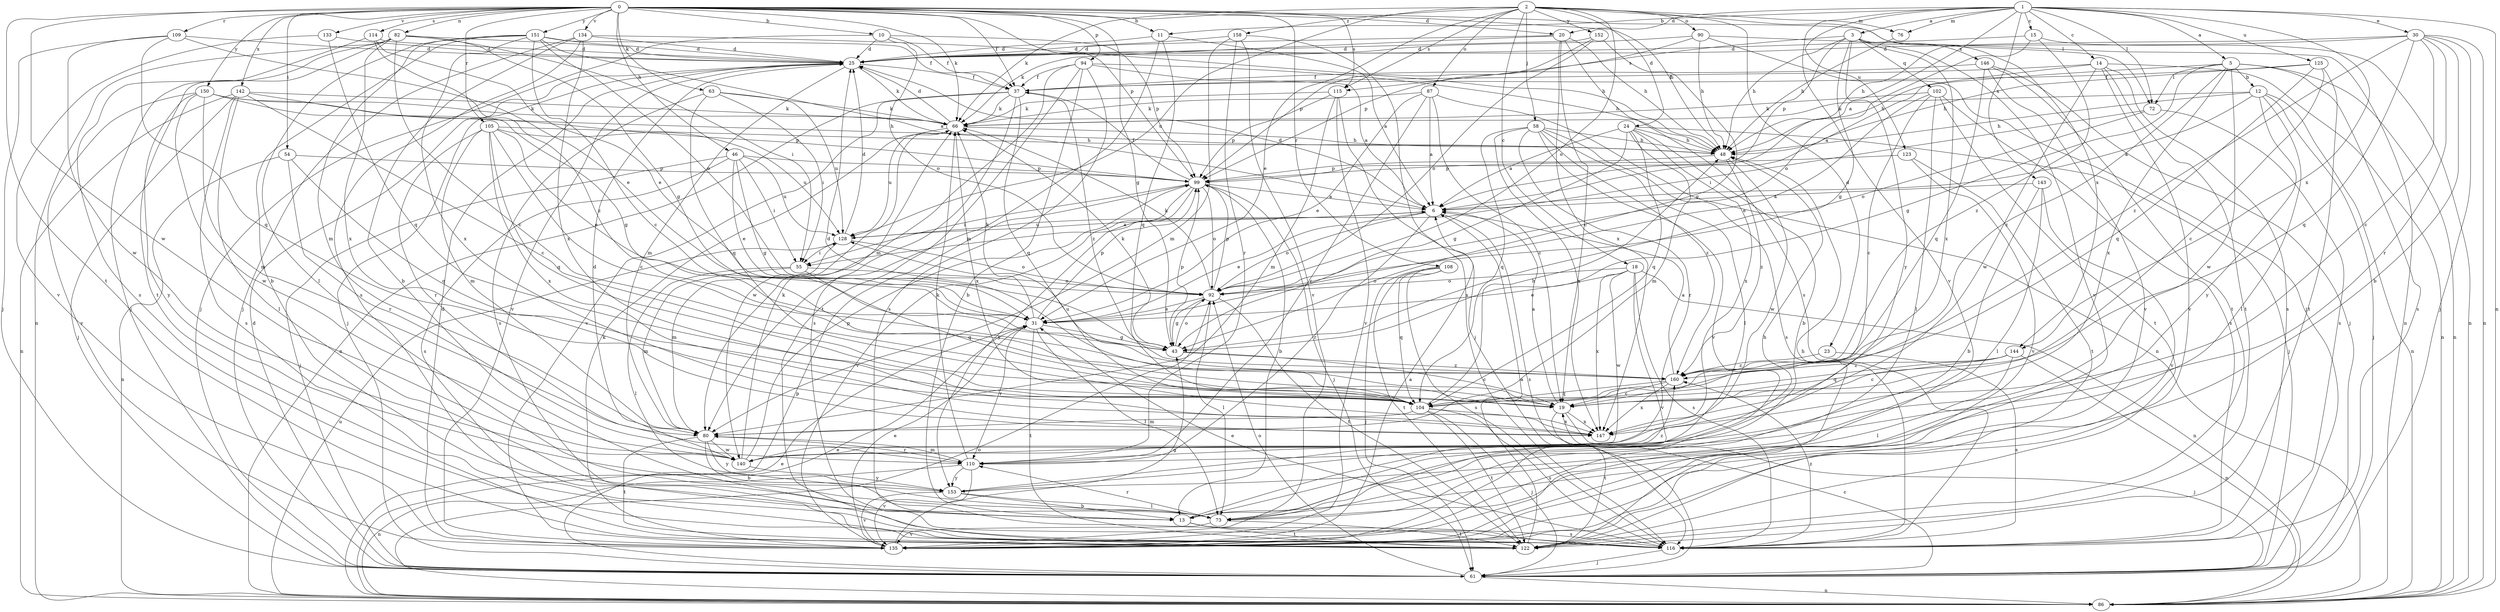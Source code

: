 strict digraph  {
0;
1;
2;
3;
5;
6;
10;
11;
12;
13;
14;
15;
18;
19;
20;
23;
24;
25;
30;
31;
37;
43;
46;
48;
54;
55;
58;
61;
63;
66;
72;
73;
76;
80;
82;
86;
87;
90;
92;
94;
99;
102;
104;
105;
108;
109;
110;
114;
115;
116;
122;
123;
125;
128;
133;
134;
135;
140;
142;
143;
144;
146;
147;
150;
151;
152;
153;
158;
160;
0 -> 10  [label=b];
0 -> 11  [label=b];
0 -> 20  [label=d];
0 -> 37  [label=f];
0 -> 43  [label=g];
0 -> 46  [label=h];
0 -> 48  [label=h];
0 -> 54  [label=i];
0 -> 63  [label=k];
0 -> 66  [label=k];
0 -> 72  [label=l];
0 -> 82  [label=n];
0 -> 94  [label=p];
0 -> 99  [label=p];
0 -> 105  [label=r];
0 -> 108  [label=r];
0 -> 109  [label=r];
0 -> 114  [label=s];
0 -> 115  [label=s];
0 -> 122  [label=t];
0 -> 133  [label=v];
0 -> 134  [label=v];
0 -> 140  [label=w];
0 -> 142  [label=x];
0 -> 150  [label=y];
0 -> 151  [label=y];
1 -> 3  [label=a];
1 -> 5  [label=a];
1 -> 6  [label=a];
1 -> 11  [label=b];
1 -> 14  [label=c];
1 -> 15  [label=c];
1 -> 20  [label=d];
1 -> 30  [label=e];
1 -> 72  [label=l];
1 -> 76  [label=m];
1 -> 86  [label=n];
1 -> 123  [label=u];
1 -> 125  [label=u];
1 -> 135  [label=v];
1 -> 143  [label=x];
1 -> 144  [label=x];
2 -> 18  [label=c];
2 -> 23  [label=d];
2 -> 24  [label=d];
2 -> 31  [label=e];
2 -> 58  [label=j];
2 -> 66  [label=k];
2 -> 76  [label=m];
2 -> 87  [label=o];
2 -> 90  [label=o];
2 -> 92  [label=o];
2 -> 115  [label=s];
2 -> 128  [label=u];
2 -> 144  [label=x];
2 -> 152  [label=y];
2 -> 158  [label=z];
3 -> 43  [label=g];
3 -> 48  [label=h];
3 -> 99  [label=p];
3 -> 102  [label=q];
3 -> 115  [label=s];
3 -> 135  [label=v];
3 -> 146  [label=x];
3 -> 147  [label=x];
3 -> 153  [label=y];
5 -> 12  [label=b];
5 -> 43  [label=g];
5 -> 48  [label=h];
5 -> 72  [label=l];
5 -> 86  [label=n];
5 -> 116  [label=s];
5 -> 140  [label=w];
5 -> 147  [label=x];
5 -> 160  [label=z];
6 -> 25  [label=d];
6 -> 31  [label=e];
6 -> 92  [label=o];
6 -> 110  [label=r];
6 -> 116  [label=s];
6 -> 128  [label=u];
10 -> 25  [label=d];
10 -> 37  [label=f];
10 -> 61  [label=j];
10 -> 92  [label=o];
10 -> 99  [label=p];
11 -> 6  [label=a];
11 -> 25  [label=d];
11 -> 80  [label=m];
11 -> 104  [label=q];
12 -> 6  [label=a];
12 -> 48  [label=h];
12 -> 61  [label=j];
12 -> 66  [label=k];
12 -> 73  [label=l];
12 -> 86  [label=n];
12 -> 153  [label=y];
13 -> 48  [label=h];
13 -> 116  [label=s];
13 -> 122  [label=t];
14 -> 6  [label=a];
14 -> 37  [label=f];
14 -> 86  [label=n];
14 -> 116  [label=s];
14 -> 122  [label=t];
14 -> 135  [label=v];
14 -> 140  [label=w];
15 -> 25  [label=d];
15 -> 86  [label=n];
15 -> 92  [label=o];
15 -> 160  [label=z];
18 -> 31  [label=e];
18 -> 86  [label=n];
18 -> 92  [label=o];
18 -> 116  [label=s];
18 -> 135  [label=v];
18 -> 140  [label=w];
18 -> 147  [label=x];
19 -> 6  [label=a];
19 -> 25  [label=d];
19 -> 61  [label=j];
19 -> 122  [label=t];
19 -> 147  [label=x];
20 -> 19  [label=c];
20 -> 25  [label=d];
20 -> 48  [label=h];
20 -> 66  [label=k];
20 -> 116  [label=s];
20 -> 147  [label=x];
23 -> 116  [label=s];
23 -> 160  [label=z];
24 -> 6  [label=a];
24 -> 13  [label=b];
24 -> 43  [label=g];
24 -> 48  [label=h];
24 -> 61  [label=j];
24 -> 80  [label=m];
24 -> 104  [label=q];
24 -> 147  [label=x];
25 -> 37  [label=f];
25 -> 61  [label=j];
25 -> 66  [label=k];
25 -> 80  [label=m];
25 -> 135  [label=v];
30 -> 13  [label=b];
30 -> 19  [label=c];
30 -> 25  [label=d];
30 -> 48  [label=h];
30 -> 61  [label=j];
30 -> 86  [label=n];
30 -> 104  [label=q];
30 -> 110  [label=r];
30 -> 160  [label=z];
31 -> 43  [label=g];
31 -> 66  [label=k];
31 -> 73  [label=l];
31 -> 99  [label=p];
31 -> 110  [label=r];
31 -> 122  [label=t];
37 -> 66  [label=k];
37 -> 86  [label=n];
37 -> 104  [label=q];
37 -> 116  [label=s];
37 -> 135  [label=v];
37 -> 160  [label=z];
43 -> 19  [label=c];
43 -> 66  [label=k];
43 -> 92  [label=o];
43 -> 99  [label=p];
43 -> 160  [label=z];
46 -> 31  [label=e];
46 -> 43  [label=g];
46 -> 55  [label=i];
46 -> 61  [label=j];
46 -> 99  [label=p];
46 -> 116  [label=s];
46 -> 128  [label=u];
48 -> 99  [label=p];
48 -> 140  [label=w];
48 -> 160  [label=z];
54 -> 86  [label=n];
54 -> 99  [label=p];
54 -> 104  [label=q];
54 -> 110  [label=r];
55 -> 73  [label=l];
55 -> 80  [label=m];
55 -> 92  [label=o];
55 -> 104  [label=q];
58 -> 48  [label=h];
58 -> 73  [label=l];
58 -> 104  [label=q];
58 -> 110  [label=r];
58 -> 116  [label=s];
58 -> 135  [label=v];
58 -> 147  [label=x];
58 -> 160  [label=z];
61 -> 19  [label=c];
61 -> 25  [label=d];
61 -> 31  [label=e];
61 -> 86  [label=n];
61 -> 92  [label=o];
63 -> 55  [label=i];
63 -> 66  [label=k];
63 -> 104  [label=q];
63 -> 116  [label=s];
63 -> 128  [label=u];
66 -> 25  [label=d];
66 -> 48  [label=h];
66 -> 128  [label=u];
66 -> 140  [label=w];
66 -> 147  [label=x];
72 -> 55  [label=i];
72 -> 92  [label=o];
72 -> 116  [label=s];
73 -> 110  [label=r];
73 -> 122  [label=t];
73 -> 135  [label=v];
76 -> 48  [label=h];
80 -> 13  [label=b];
80 -> 110  [label=r];
80 -> 122  [label=t];
80 -> 140  [label=w];
80 -> 153  [label=y];
82 -> 19  [label=c];
82 -> 25  [label=d];
82 -> 43  [label=g];
82 -> 55  [label=i];
82 -> 61  [label=j];
82 -> 86  [label=n];
82 -> 122  [label=t];
82 -> 147  [label=x];
86 -> 31  [label=e];
86 -> 92  [label=o];
86 -> 99  [label=p];
86 -> 128  [label=u];
87 -> 6  [label=a];
87 -> 19  [label=c];
87 -> 31  [label=e];
87 -> 66  [label=k];
87 -> 86  [label=n];
87 -> 110  [label=r];
90 -> 25  [label=d];
90 -> 48  [label=h];
90 -> 61  [label=j];
90 -> 86  [label=n];
90 -> 99  [label=p];
92 -> 31  [label=e];
92 -> 43  [label=g];
92 -> 66  [label=k];
92 -> 73  [label=l];
92 -> 99  [label=p];
92 -> 122  [label=t];
94 -> 6  [label=a];
94 -> 13  [label=b];
94 -> 37  [label=f];
94 -> 48  [label=h];
94 -> 80  [label=m];
94 -> 116  [label=s];
94 -> 122  [label=t];
99 -> 6  [label=a];
99 -> 13  [label=b];
99 -> 37  [label=f];
99 -> 55  [label=i];
99 -> 61  [label=j];
99 -> 92  [label=o];
99 -> 135  [label=v];
99 -> 153  [label=y];
102 -> 19  [label=c];
102 -> 31  [label=e];
102 -> 66  [label=k];
102 -> 73  [label=l];
102 -> 116  [label=s];
102 -> 122  [label=t];
104 -> 48  [label=h];
104 -> 61  [label=j];
104 -> 80  [label=m];
104 -> 116  [label=s];
104 -> 122  [label=t];
104 -> 147  [label=x];
105 -> 19  [label=c];
105 -> 31  [label=e];
105 -> 48  [label=h];
105 -> 80  [label=m];
105 -> 104  [label=q];
105 -> 110  [label=r];
105 -> 128  [label=u];
105 -> 147  [label=x];
108 -> 61  [label=j];
108 -> 92  [label=o];
108 -> 104  [label=q];
108 -> 116  [label=s];
108 -> 122  [label=t];
109 -> 25  [label=d];
109 -> 31  [label=e];
109 -> 61  [label=j];
109 -> 104  [label=q];
109 -> 140  [label=w];
110 -> 66  [label=k];
110 -> 80  [label=m];
110 -> 86  [label=n];
110 -> 135  [label=v];
110 -> 153  [label=y];
114 -> 25  [label=d];
114 -> 31  [label=e];
114 -> 116  [label=s];
114 -> 160  [label=z];
115 -> 61  [label=j];
115 -> 66  [label=k];
115 -> 80  [label=m];
115 -> 99  [label=p];
115 -> 135  [label=v];
116 -> 31  [label=e];
116 -> 61  [label=j];
116 -> 160  [label=z];
122 -> 6  [label=a];
122 -> 48  [label=h];
123 -> 99  [label=p];
123 -> 122  [label=t];
123 -> 135  [label=v];
125 -> 19  [label=c];
125 -> 37  [label=f];
125 -> 48  [label=h];
125 -> 104  [label=q];
125 -> 122  [label=t];
128 -> 6  [label=a];
128 -> 25  [label=d];
128 -> 55  [label=i];
128 -> 80  [label=m];
128 -> 92  [label=o];
133 -> 25  [label=d];
133 -> 104  [label=q];
133 -> 135  [label=v];
134 -> 13  [label=b];
134 -> 25  [label=d];
134 -> 48  [label=h];
134 -> 61  [label=j];
134 -> 116  [label=s];
134 -> 147  [label=x];
135 -> 6  [label=a];
135 -> 25  [label=d];
135 -> 31  [label=e];
135 -> 43  [label=g];
135 -> 66  [label=k];
140 -> 25  [label=d];
140 -> 66  [label=k];
140 -> 99  [label=p];
140 -> 153  [label=y];
142 -> 19  [label=c];
142 -> 61  [label=j];
142 -> 66  [label=k];
142 -> 73  [label=l];
142 -> 86  [label=n];
142 -> 99  [label=p];
142 -> 116  [label=s];
143 -> 6  [label=a];
143 -> 13  [label=b];
143 -> 73  [label=l];
143 -> 135  [label=v];
144 -> 19  [label=c];
144 -> 73  [label=l];
144 -> 86  [label=n];
144 -> 104  [label=q];
144 -> 160  [label=z];
146 -> 37  [label=f];
146 -> 61  [label=j];
146 -> 104  [label=q];
146 -> 122  [label=t];
146 -> 135  [label=v];
150 -> 43  [label=g];
150 -> 48  [label=h];
150 -> 66  [label=k];
150 -> 80  [label=m];
150 -> 135  [label=v];
150 -> 140  [label=w];
150 -> 153  [label=y];
151 -> 6  [label=a];
151 -> 13  [label=b];
151 -> 19  [label=c];
151 -> 25  [label=d];
151 -> 37  [label=f];
151 -> 73  [label=l];
151 -> 80  [label=m];
151 -> 92  [label=o];
151 -> 147  [label=x];
152 -> 25  [label=d];
152 -> 43  [label=g];
152 -> 92  [label=o];
152 -> 99  [label=p];
153 -> 13  [label=b];
153 -> 73  [label=l];
153 -> 135  [label=v];
153 -> 160  [label=z];
158 -> 25  [label=d];
158 -> 80  [label=m];
158 -> 110  [label=r];
158 -> 116  [label=s];
158 -> 135  [label=v];
160 -> 6  [label=a];
160 -> 19  [label=c];
160 -> 104  [label=q];
160 -> 128  [label=u];
160 -> 147  [label=x];
}
